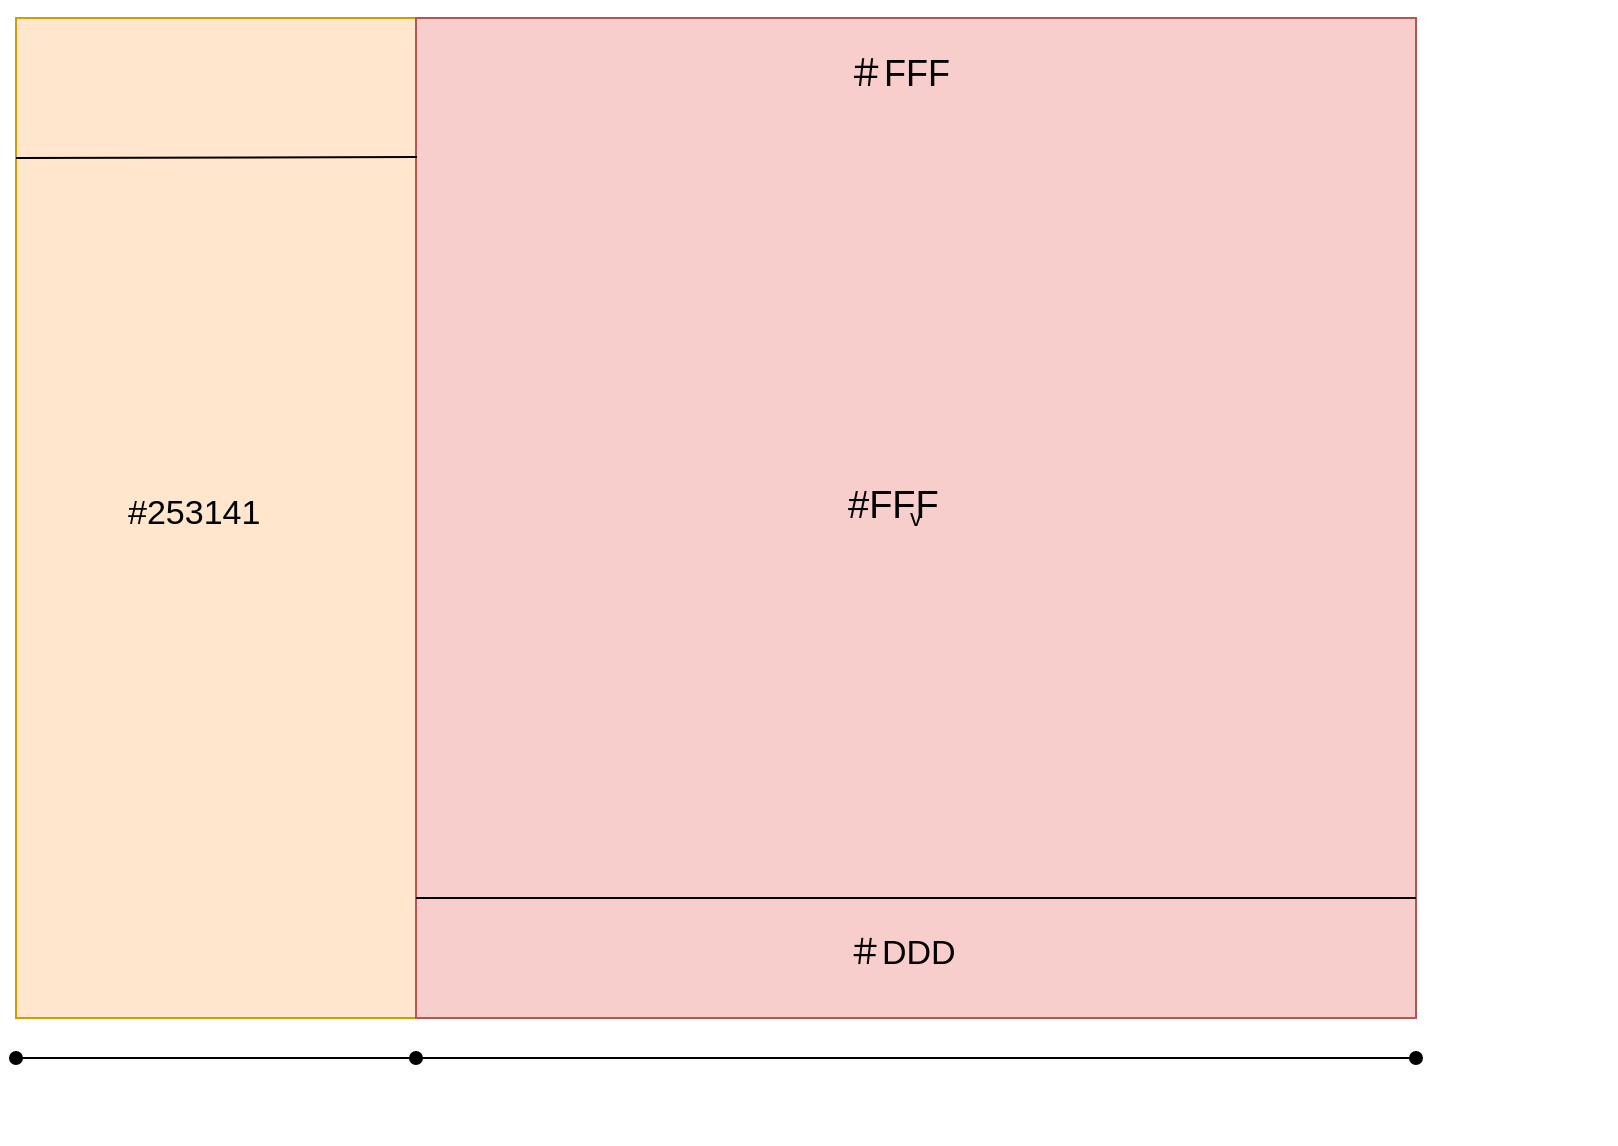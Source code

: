 <mxfile>
    <diagram id="CGWLPqbh-W15tCQw_WLS" name="ページ1">
        <mxGraphModel dx="1030" dy="704" grid="1" gridSize="10" guides="1" tooltips="1" connect="1" arrows="1" fold="1" page="1" pageScale="1" pageWidth="827" pageHeight="1169" math="0" shadow="0">
            <root>
                <mxCell id="0"/>
                <mxCell id="1" parent="0"/>
                <mxCell id="5" value="" style="rounded=0;whiteSpace=wrap;html=1;fillColor=#ffe6cc;strokeColor=#d79b00;" vertex="1" parent="1">
                    <mxGeometry x="80" y="40" width="200" height="500" as="geometry"/>
                </mxCell>
                <mxCell id="6" value="v" style="whiteSpace=wrap;html=1;aspect=fixed;fillColor=#f8cecc;strokeColor=#b85450;" vertex="1" parent="1">
                    <mxGeometry x="280" y="40" width="500" height="500" as="geometry"/>
                </mxCell>
                <mxCell id="7" value="#253141" style="text;strokeColor=none;fillColor=none;spacingLeft=4;spacingRight=4;overflow=hidden;rotatable=0;points=[[0,0.5],[1,0.5]];portConstraint=eastwest;fontSize=17;fontStyle=0;fontColor=#000000;" vertex="1" parent="1">
                    <mxGeometry x="130" y="270" width="100" height="40" as="geometry"/>
                </mxCell>
                <mxCell id="8" value="#FFF&#10;" style="text;strokeColor=none;fillColor=none;spacingLeft=4;spacingRight=4;overflow=hidden;rotatable=0;points=[[0,0.5],[1,0.5]];portConstraint=eastwest;fontSize=19;fontColor=#000000;" vertex="1" parent="1">
                    <mxGeometry x="490" y="265" width="70" height="50" as="geometry"/>
                </mxCell>
                <mxCell id="9" value="" style="endArrow=none;html=1;rounded=0;fontSize=30;fontColor=#000000;fontStyle=1;startArrow=oval;startFill=1;" edge="1" parent="1">
                    <mxGeometry relative="1" as="geometry">
                        <mxPoint x="80" y="560" as="sourcePoint"/>
                        <mxPoint x="280" y="560" as="targetPoint"/>
                        <Array as="points"/>
                    </mxGeometry>
                </mxCell>
                <mxCell id="10" value="" style="endArrow=oval;html=1;rounded=0;fontSize=30;fontColor=#000000;endFill=1;startArrow=oval;startFill=1;" edge="1" parent="1">
                    <mxGeometry relative="1" as="geometry">
                        <mxPoint x="280" y="560" as="sourcePoint"/>
                        <mxPoint x="780" y="560" as="targetPoint"/>
                    </mxGeometry>
                </mxCell>
                <mxCell id="11" value="100vw-300px" style="text;strokeColor=none;fillColor=none;spacingLeft=4;spacingRight=4;overflow=hidden;rotatable=0;points=[[0,0.5],[1,0.5]];portConstraint=eastwest;fontSize=12;fontColor=#FFFFFF;" vertex="1" parent="1">
                    <mxGeometry x="480" y="570" width="130" height="30" as="geometry"/>
                </mxCell>
                <mxCell id="12" value="300px" style="text;strokeColor=none;fillColor=none;spacingLeft=4;spacingRight=4;overflow=hidden;rotatable=0;points=[[0,0.5],[1,0.5]];portConstraint=eastwest;fontSize=12;fontColor=#FFFFFF;" vertex="1" parent="1">
                    <mxGeometry x="160" y="570" width="110" height="30" as="geometry"/>
                </mxCell>
                <mxCell id="14" value="" style="endArrow=none;html=1;rounded=0;fontSize=30;fontColor=#000000;entryX=0.001;entryY=0.139;entryDx=0;entryDy=0;entryPerimeter=0;fontStyle=1;labelBackgroundColor=#000000;labelBorderColor=#000000;strokeColor=#000000;" edge="1" parent="1" target="6">
                    <mxGeometry relative="1" as="geometry">
                        <mxPoint x="80" y="110" as="sourcePoint"/>
                        <mxPoint x="240" y="110" as="targetPoint"/>
                    </mxGeometry>
                </mxCell>
                <mxCell id="15" value="" style="endArrow=none;html=1;rounded=0;labelBackgroundColor=#000000;labelBorderColor=#000000;strokeColor=#000000;fontSize=30;fontColor=#000000;entryX=1;entryY=0.88;entryDx=0;entryDy=0;entryPerimeter=0;" edge="1" parent="1" target="6">
                    <mxGeometry relative="1" as="geometry">
                        <mxPoint x="280" y="480" as="sourcePoint"/>
                        <mxPoint x="440" y="480" as="targetPoint"/>
                    </mxGeometry>
                </mxCell>
                <mxCell id="17" value="" style="endArrow=none;html=1;rounded=0;labelBackgroundColor=#000000;labelBorderColor=#000000;strokeColor=#FFFFFF;fontSize=30;fontColor=#000000;" edge="1" parent="1">
                    <mxGeometry relative="1" as="geometry">
                        <mxPoint x="800" y="110" as="sourcePoint"/>
                        <mxPoint x="800" y="480" as="targetPoint"/>
                    </mxGeometry>
                </mxCell>
                <mxCell id="18" value="" style="endArrow=oval;html=1;rounded=0;labelBackgroundColor=#000000;labelBorderColor=#000000;strokeColor=#FFFFFF;fontSize=30;fontColor=#000000;startArrow=oval;startFill=1;endFill=1;" edge="1" parent="1">
                    <mxGeometry relative="1" as="geometry">
                        <mxPoint x="800" y="40" as="sourcePoint"/>
                        <mxPoint x="800" y="110" as="targetPoint"/>
                    </mxGeometry>
                </mxCell>
                <mxCell id="19" value="" style="endArrow=oval;html=1;rounded=0;labelBackgroundColor=#000000;labelBorderColor=#000000;strokeColor=#FFFFFF;fontSize=30;fontColor=#000000;startArrow=oval;startFill=1;endFill=1;" edge="1" parent="1">
                    <mxGeometry relative="1" as="geometry">
                        <mxPoint x="800" y="480" as="sourcePoint"/>
                        <mxPoint x="800" y="540" as="targetPoint"/>
                    </mxGeometry>
                </mxCell>
                <mxCell id="20" value="100px" style="text;strokeColor=none;fillColor=none;spacingLeft=4;spacingRight=4;overflow=hidden;rotatable=0;points=[[0,0.5],[1,0.5]];portConstraint=eastwest;fontSize=12;fontColor=#FFFFFF;" vertex="1" parent="1">
                    <mxGeometry x="810" y="60" width="70" height="30" as="geometry"/>
                </mxCell>
                <mxCell id="23" value="上下の高さ&#10;の残り" style="text;strokeColor=none;fillColor=none;spacingLeft=4;spacingRight=4;overflow=hidden;rotatable=0;points=[[0,0.5],[1,0.5]];portConstraint=eastwest;fontSize=12;fontColor=#FFFFFF;" vertex="1" parent="1">
                    <mxGeometry x="810" y="250" width="70" height="30" as="geometry"/>
                </mxCell>
                <mxCell id="24" value="90px" style="text;strokeColor=none;fillColor=none;spacingLeft=4;spacingRight=4;overflow=hidden;rotatable=0;points=[[0,0.5],[1,0.5]];portConstraint=eastwest;fontSize=12;fontColor=#FFFFFF;" vertex="1" parent="1">
                    <mxGeometry x="810" y="500" width="70" height="30" as="geometry"/>
                </mxCell>
                <mxCell id="25" value="＃DDD" style="text;strokeColor=none;fillColor=none;spacingLeft=4;spacingRight=4;overflow=hidden;rotatable=0;points=[[0,0.5],[1,0.5]];portConstraint=eastwest;fontSize=17;fontColor=#000000;" vertex="1" parent="1">
                    <mxGeometry x="490" y="490" width="70" height="30" as="geometry"/>
                </mxCell>
                <mxCell id="26" value="＃FFF" style="text;strokeColor=none;fillColor=none;spacingLeft=4;spacingRight=4;overflow=hidden;rotatable=0;points=[[0,0.5],[1,0.5]];portConstraint=eastwest;fontSize=18;fontColor=#000000;" vertex="1" parent="1">
                    <mxGeometry x="490" y="50" width="70" height="40" as="geometry"/>
                </mxCell>
            </root>
        </mxGraphModel>
    </diagram>
</mxfile>